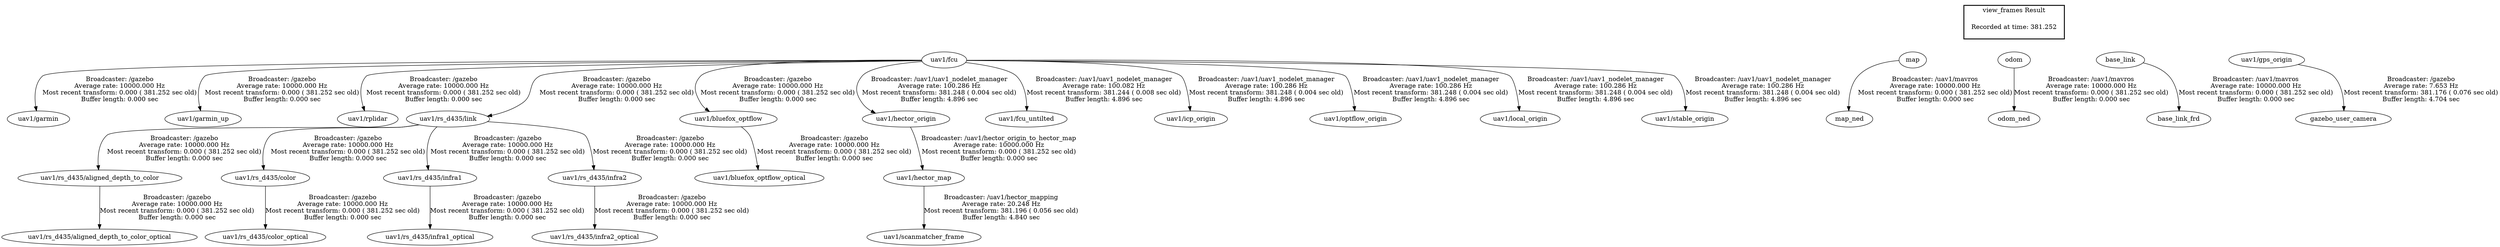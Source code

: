 digraph G {
"uav1/fcu" -> "uav1/garmin"[label="Broadcaster: /gazebo\nAverage rate: 10000.000 Hz\nMost recent transform: 0.000 ( 381.252 sec old)\nBuffer length: 0.000 sec\n"];
"uav1/fcu" -> "uav1/garmin_up"[label="Broadcaster: /gazebo\nAverage rate: 10000.000 Hz\nMost recent transform: 0.000 ( 381.252 sec old)\nBuffer length: 0.000 sec\n"];
"uav1/fcu" -> "uav1/rplidar"[label="Broadcaster: /gazebo\nAverage rate: 10000.000 Hz\nMost recent transform: 0.000 ( 381.252 sec old)\nBuffer length: 0.000 sec\n"];
"uav1/fcu" -> "uav1/rs_d435/link"[label="Broadcaster: /gazebo\nAverage rate: 10000.000 Hz\nMost recent transform: 0.000 ( 381.252 sec old)\nBuffer length: 0.000 sec\n"];
"uav1/rs_d435/link" -> "uav1/rs_d435/aligned_depth_to_color"[label="Broadcaster: /gazebo\nAverage rate: 10000.000 Hz\nMost recent transform: 0.000 ( 381.252 sec old)\nBuffer length: 0.000 sec\n"];
"uav1/rs_d435/link" -> "uav1/rs_d435/color"[label="Broadcaster: /gazebo\nAverage rate: 10000.000 Hz\nMost recent transform: 0.000 ( 381.252 sec old)\nBuffer length: 0.000 sec\n"];
"uav1/rs_d435/link" -> "uav1/rs_d435/infra1"[label="Broadcaster: /gazebo\nAverage rate: 10000.000 Hz\nMost recent transform: 0.000 ( 381.252 sec old)\nBuffer length: 0.000 sec\n"];
"uav1/rs_d435/link" -> "uav1/rs_d435/infra2"[label="Broadcaster: /gazebo\nAverage rate: 10000.000 Hz\nMost recent transform: 0.000 ( 381.252 sec old)\nBuffer length: 0.000 sec\n"];
"uav1/rs_d435/aligned_depth_to_color" -> "uav1/rs_d435/aligned_depth_to_color_optical"[label="Broadcaster: /gazebo\nAverage rate: 10000.000 Hz\nMost recent transform: 0.000 ( 381.252 sec old)\nBuffer length: 0.000 sec\n"];
"uav1/rs_d435/color" -> "uav1/rs_d435/color_optical"[label="Broadcaster: /gazebo\nAverage rate: 10000.000 Hz\nMost recent transform: 0.000 ( 381.252 sec old)\nBuffer length: 0.000 sec\n"];
"uav1/rs_d435/infra1" -> "uav1/rs_d435/infra1_optical"[label="Broadcaster: /gazebo\nAverage rate: 10000.000 Hz\nMost recent transform: 0.000 ( 381.252 sec old)\nBuffer length: 0.000 sec\n"];
"uav1/rs_d435/infra2" -> "uav1/rs_d435/infra2_optical"[label="Broadcaster: /gazebo\nAverage rate: 10000.000 Hz\nMost recent transform: 0.000 ( 381.252 sec old)\nBuffer length: 0.000 sec\n"];
"uav1/fcu" -> "uav1/bluefox_optflow"[label="Broadcaster: /gazebo\nAverage rate: 10000.000 Hz\nMost recent transform: 0.000 ( 381.252 sec old)\nBuffer length: 0.000 sec\n"];
"uav1/bluefox_optflow" -> "uav1/bluefox_optflow_optical"[label="Broadcaster: /gazebo\nAverage rate: 10000.000 Hz\nMost recent transform: 0.000 ( 381.252 sec old)\nBuffer length: 0.000 sec\n"];
"uav1/hector_origin" -> "uav1/hector_map"[label="Broadcaster: /uav1/hector_origin_to_hector_map\nAverage rate: 10000.000 Hz\nMost recent transform: 0.000 ( 381.252 sec old)\nBuffer length: 0.000 sec\n"];
"uav1/fcu" -> "uav1/hector_origin"[label="Broadcaster: /uav1/uav1_nodelet_manager\nAverage rate: 100.286 Hz\nMost recent transform: 381.248 ( 0.004 sec old)\nBuffer length: 4.896 sec\n"];
"map" -> "map_ned"[label="Broadcaster: /uav1/mavros\nAverage rate: 10000.000 Hz\nMost recent transform: 0.000 ( 381.252 sec old)\nBuffer length: 0.000 sec\n"];
"odom" -> "odom_ned"[label="Broadcaster: /uav1/mavros\nAverage rate: 10000.000 Hz\nMost recent transform: 0.000 ( 381.252 sec old)\nBuffer length: 0.000 sec\n"];
"base_link" -> "base_link_frd"[label="Broadcaster: /uav1/mavros\nAverage rate: 10000.000 Hz\nMost recent transform: 0.000 ( 381.252 sec old)\nBuffer length: 0.000 sec\n"];
"uav1/fcu" -> "uav1/fcu_untilted"[label="Broadcaster: /uav1/uav1_nodelet_manager\nAverage rate: 100.082 Hz\nMost recent transform: 381.244 ( 0.008 sec old)\nBuffer length: 4.896 sec\n"];
"uav1/fcu" -> "uav1/icp_origin"[label="Broadcaster: /uav1/uav1_nodelet_manager\nAverage rate: 100.286 Hz\nMost recent transform: 381.248 ( 0.004 sec old)\nBuffer length: 4.896 sec\n"];
"uav1/fcu" -> "uav1/optflow_origin"[label="Broadcaster: /uav1/uav1_nodelet_manager\nAverage rate: 100.286 Hz\nMost recent transform: 381.248 ( 0.004 sec old)\nBuffer length: 4.896 sec\n"];
"uav1/fcu" -> "uav1/local_origin"[label="Broadcaster: /uav1/uav1_nodelet_manager\nAverage rate: 100.286 Hz\nMost recent transform: 381.248 ( 0.004 sec old)\nBuffer length: 4.896 sec\n"];
"uav1/fcu" -> "uav1/stable_origin"[label="Broadcaster: /uav1/uav1_nodelet_manager\nAverage rate: 100.286 Hz\nMost recent transform: 381.248 ( 0.004 sec old)\nBuffer length: 4.896 sec\n"];
"uav1/hector_map" -> "uav1/scanmatcher_frame"[label="Broadcaster: /uav1/hector_mapping\nAverage rate: 20.248 Hz\nMost recent transform: 381.196 ( 0.056 sec old)\nBuffer length: 4.840 sec\n"];
"uav1/gps_origin" -> "gazebo_user_camera"[label="Broadcaster: /gazebo\nAverage rate: 7.653 Hz\nMost recent transform: 381.176 ( 0.076 sec old)\nBuffer length: 4.704 sec\n"];
edge [style=invis];
 subgraph cluster_legend { style=bold; color=black; label ="view_frames Result";
"Recorded at time: 381.252"[ shape=plaintext ] ;
 }->"uav1/fcu";
edge [style=invis];
 subgraph cluster_legend { style=bold; color=black; label ="view_frames Result";
"Recorded at time: 381.252"[ shape=plaintext ] ;
 }->"map";
edge [style=invis];
 subgraph cluster_legend { style=bold; color=black; label ="view_frames Result";
"Recorded at time: 381.252"[ shape=plaintext ] ;
 }->"odom";
edge [style=invis];
 subgraph cluster_legend { style=bold; color=black; label ="view_frames Result";
"Recorded at time: 381.252"[ shape=plaintext ] ;
 }->"base_link";
edge [style=invis];
 subgraph cluster_legend { style=bold; color=black; label ="view_frames Result";
"Recorded at time: 381.252"[ shape=plaintext ] ;
 }->"uav1/gps_origin";
}